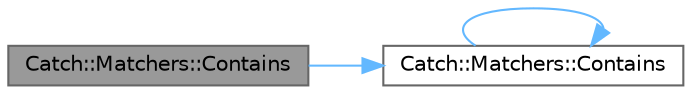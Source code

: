 digraph "Catch::Matchers::Contains"
{
 // LATEX_PDF_SIZE
  bgcolor="transparent";
  edge [fontname=Helvetica,fontsize=10,labelfontname=Helvetica,labelfontsize=10];
  node [fontname=Helvetica,fontsize=10,shape=box,height=0.2,width=0.4];
  rankdir="LR";
  Node1 [id="Node000001",label="Catch::Matchers::Contains",height=0.2,width=0.4,color="gray40", fillcolor="grey60", style="filled", fontcolor="black",tooltip=" "];
  Node1 -> Node2 [id="edge1_Node000001_Node000002",color="steelblue1",style="solid",tooltip=" "];
  Node2 [id="Node000002",label="Catch::Matchers::Contains",height=0.2,width=0.4,color="grey40", fillcolor="white", style="filled",URL="$namespace_catch_1_1_matchers.html#a1f6c2accdc6cd75a84d7112dcad647b4",tooltip=" "];
  Node2 -> Node2 [id="edge2_Node000002_Node000002",color="steelblue1",style="solid",tooltip=" "];
}
